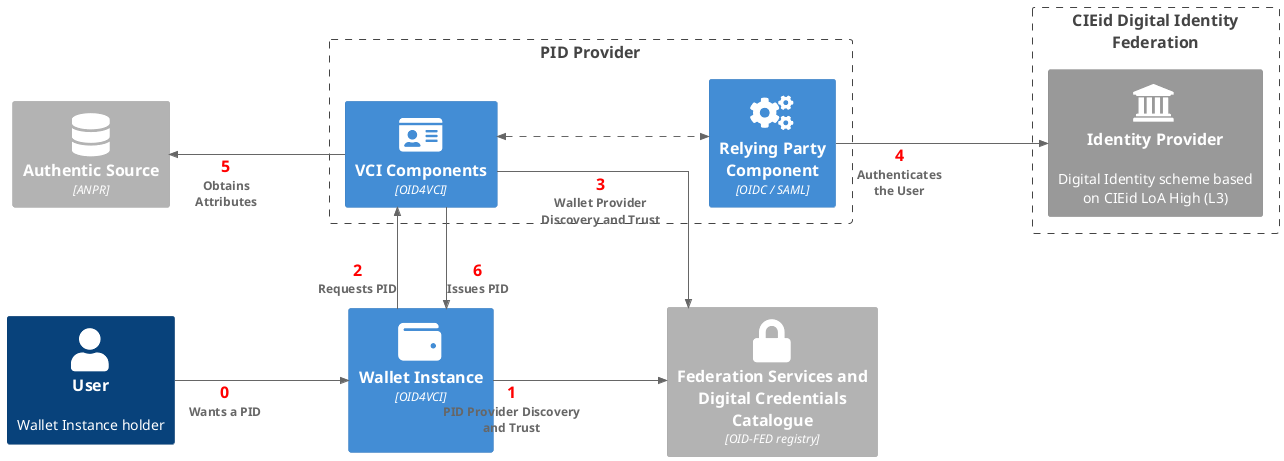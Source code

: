 @startuml High-Level PID Issuance Flow
!include <C4/C4_Container>

HIDE_STEREOTYPE()
LAYOUT_LEFT_RIGHT()

skinparam linetype ortho
skinparam nodesep 100
skinparam ranksep 170

' Define SPRITES
!include <tupadr3/common>
!include <tupadr3/font-awesome-5/certificate>
!include <tupadr3/font-awesome-5/database>
!include <tupadr3/font-awesome-5/lock>
!include <tupadr3/font-awesome-5/users>
!include <tupadr3/font-awesome-5/cogs>
!include <tupadr3/font-awesome-5/server>
!include <tupadr3/font-awesome-5/key>
!include <tupadr3/font-awesome-5/user>
!include <tupadr3/font-awesome-5/id_card>
!include <tupadr3/font-awesome-5/exchange_alt>
!include <tupadr3/font-awesome-5/desktop>
!include <tupadr3/font-awesome-5/wallet>
!include <tupadr3/font-awesome/institution>

AddRelTag("async", $textColor=$ARROW_FONT_COLOR, $lineColor=$ARROW_COLOR, $lineStyle=DashedLine())

Person(user, "User", "Wallet Instance holder")
Container(wi, "Wallet Instance", "OID4VCI", " ", $sprite="wallet")
Boundary(pidProvider, "PID Provider") {
    Container(vci, "VCI Components", "OID4VCI", "",$sprite="id_card")
    Container(rp, "Relying Party Component", "OIDC / SAML", "",$sprite="cogs")
}
Boundary(IdentityProvider, "CIEid Digital Identity\n Federation") {
    System_Ext(idp, "Identity Provider", "Digital Identity scheme based on CIEid LoA High (L3)", $sprite="institution")
}
Container_Ext(as, "Authentic Source", "ANPR", "",$sprite="database")
Container_Ext(ta, "Federation Services and Digital Credentials Catalogue", "OID-FED registry", "",$sprite="lock")

Rel(user,wi,"<size:16><color red><b>0</b></color></size>\nWants a PID","")
Rel(wi,ta,"<size:16><color red><b>1</b></color></size>\nPID Provider Discovery\nand Trust","")
Rel(wi,vci,"<size:16><color red><b>2</b></color></size>\nRequests PID","")
Rel(vci,ta,"<size:16><color red><b>3</b></color></size>\nWallet Provider Discovery and Trust","")
Rel(rp,idp,"<size:16><color red><b>4</b></color></size>\nAuthenticates\nthe User","")
Rel_U(vci,as,"<size:16><color red><b>5</b></color></size>\nObtains\nAttributes","")
BiRel(vci,rp,"","",$tags="async")
Rel(vci,wi,"<size:16><color red><b>6</b></color></size>\nIssues PID","")
@enduml